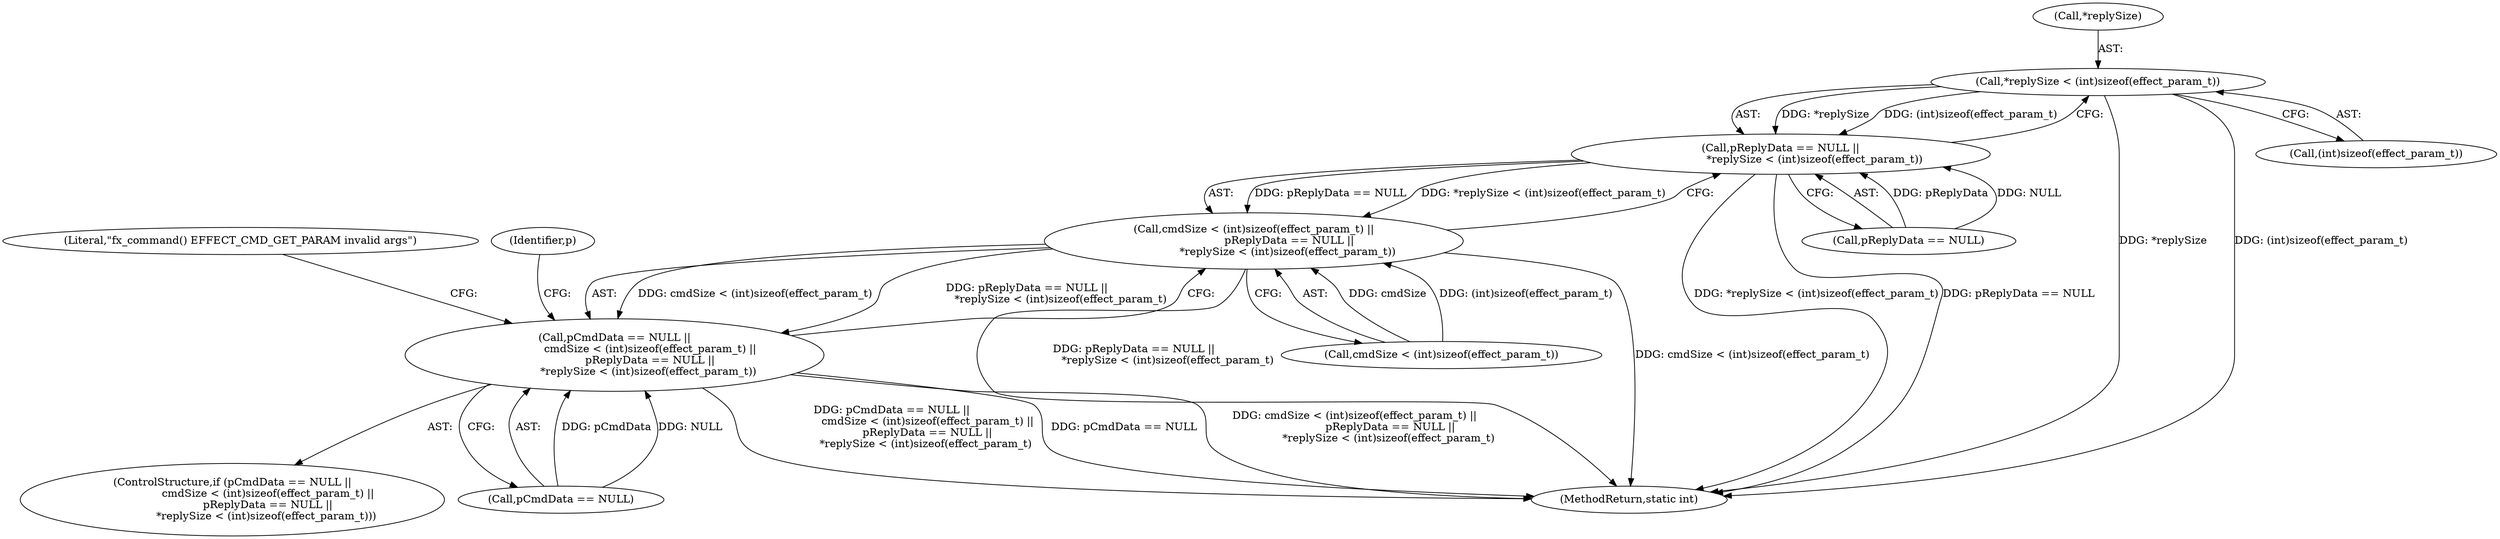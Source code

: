 digraph "0_Android_073a80800f341325932c66818ce4302b312909a4_0@pointer" {
"1000252" [label="(Call,*replySize < (int)sizeof(effect_param_t))"];
"1000248" [label="(Call,pReplyData == NULL ||\n                    *replySize < (int)sizeof(effect_param_t))"];
"1000241" [label="(Call,cmdSize < (int)sizeof(effect_param_t) ||\n                     pReplyData == NULL ||\n                    *replySize < (int)sizeof(effect_param_t))"];
"1000237" [label="(Call,pCmdData == NULL ||\n                     cmdSize < (int)sizeof(effect_param_t) ||\n                     pReplyData == NULL ||\n                    *replySize < (int)sizeof(effect_param_t))"];
"1000242" [label="(Call,cmdSize < (int)sizeof(effect_param_t))"];
"1000236" [label="(ControlStructure,if (pCmdData == NULL ||\n                     cmdSize < (int)sizeof(effect_param_t) ||\n                     pReplyData == NULL ||\n                    *replySize < (int)sizeof(effect_param_t)))"];
"1000253" [label="(Call,*replySize)"];
"1000474" [label="(MethodReturn,static int)"];
"1000249" [label="(Call,pReplyData == NULL)"];
"1000237" [label="(Call,pCmdData == NULL ||\n                     cmdSize < (int)sizeof(effect_param_t) ||\n                     pReplyData == NULL ||\n                    *replySize < (int)sizeof(effect_param_t))"];
"1000255" [label="(Call,(int)sizeof(effect_param_t))"];
"1000241" [label="(Call,cmdSize < (int)sizeof(effect_param_t) ||\n                     pReplyData == NULL ||\n                    *replySize < (int)sizeof(effect_param_t))"];
"1000252" [label="(Call,*replySize < (int)sizeof(effect_param_t))"];
"1000261" [label="(Literal,\"fx_command() EFFECT_CMD_GET_PARAM invalid args\")"];
"1000238" [label="(Call,pCmdData == NULL)"];
"1000267" [label="(Identifier,p)"];
"1000248" [label="(Call,pReplyData == NULL ||\n                    *replySize < (int)sizeof(effect_param_t))"];
"1000252" -> "1000248"  [label="AST: "];
"1000252" -> "1000255"  [label="CFG: "];
"1000253" -> "1000252"  [label="AST: "];
"1000255" -> "1000252"  [label="AST: "];
"1000248" -> "1000252"  [label="CFG: "];
"1000252" -> "1000474"  [label="DDG: *replySize"];
"1000252" -> "1000474"  [label="DDG: (int)sizeof(effect_param_t)"];
"1000252" -> "1000248"  [label="DDG: *replySize"];
"1000252" -> "1000248"  [label="DDG: (int)sizeof(effect_param_t)"];
"1000248" -> "1000241"  [label="AST: "];
"1000248" -> "1000249"  [label="CFG: "];
"1000249" -> "1000248"  [label="AST: "];
"1000241" -> "1000248"  [label="CFG: "];
"1000248" -> "1000474"  [label="DDG: *replySize < (int)sizeof(effect_param_t)"];
"1000248" -> "1000474"  [label="DDG: pReplyData == NULL"];
"1000248" -> "1000241"  [label="DDG: pReplyData == NULL"];
"1000248" -> "1000241"  [label="DDG: *replySize < (int)sizeof(effect_param_t)"];
"1000249" -> "1000248"  [label="DDG: pReplyData"];
"1000249" -> "1000248"  [label="DDG: NULL"];
"1000241" -> "1000237"  [label="AST: "];
"1000241" -> "1000242"  [label="CFG: "];
"1000242" -> "1000241"  [label="AST: "];
"1000237" -> "1000241"  [label="CFG: "];
"1000241" -> "1000474"  [label="DDG: pReplyData == NULL ||\n                    *replySize < (int)sizeof(effect_param_t)"];
"1000241" -> "1000474"  [label="DDG: cmdSize < (int)sizeof(effect_param_t)"];
"1000241" -> "1000237"  [label="DDG: cmdSize < (int)sizeof(effect_param_t)"];
"1000241" -> "1000237"  [label="DDG: pReplyData == NULL ||\n                    *replySize < (int)sizeof(effect_param_t)"];
"1000242" -> "1000241"  [label="DDG: cmdSize"];
"1000242" -> "1000241"  [label="DDG: (int)sizeof(effect_param_t)"];
"1000237" -> "1000236"  [label="AST: "];
"1000237" -> "1000238"  [label="CFG: "];
"1000238" -> "1000237"  [label="AST: "];
"1000261" -> "1000237"  [label="CFG: "];
"1000267" -> "1000237"  [label="CFG: "];
"1000237" -> "1000474"  [label="DDG: pCmdData == NULL ||\n                     cmdSize < (int)sizeof(effect_param_t) ||\n                     pReplyData == NULL ||\n                    *replySize < (int)sizeof(effect_param_t)"];
"1000237" -> "1000474"  [label="DDG: pCmdData == NULL"];
"1000237" -> "1000474"  [label="DDG: cmdSize < (int)sizeof(effect_param_t) ||\n                     pReplyData == NULL ||\n                    *replySize < (int)sizeof(effect_param_t)"];
"1000238" -> "1000237"  [label="DDG: pCmdData"];
"1000238" -> "1000237"  [label="DDG: NULL"];
}
